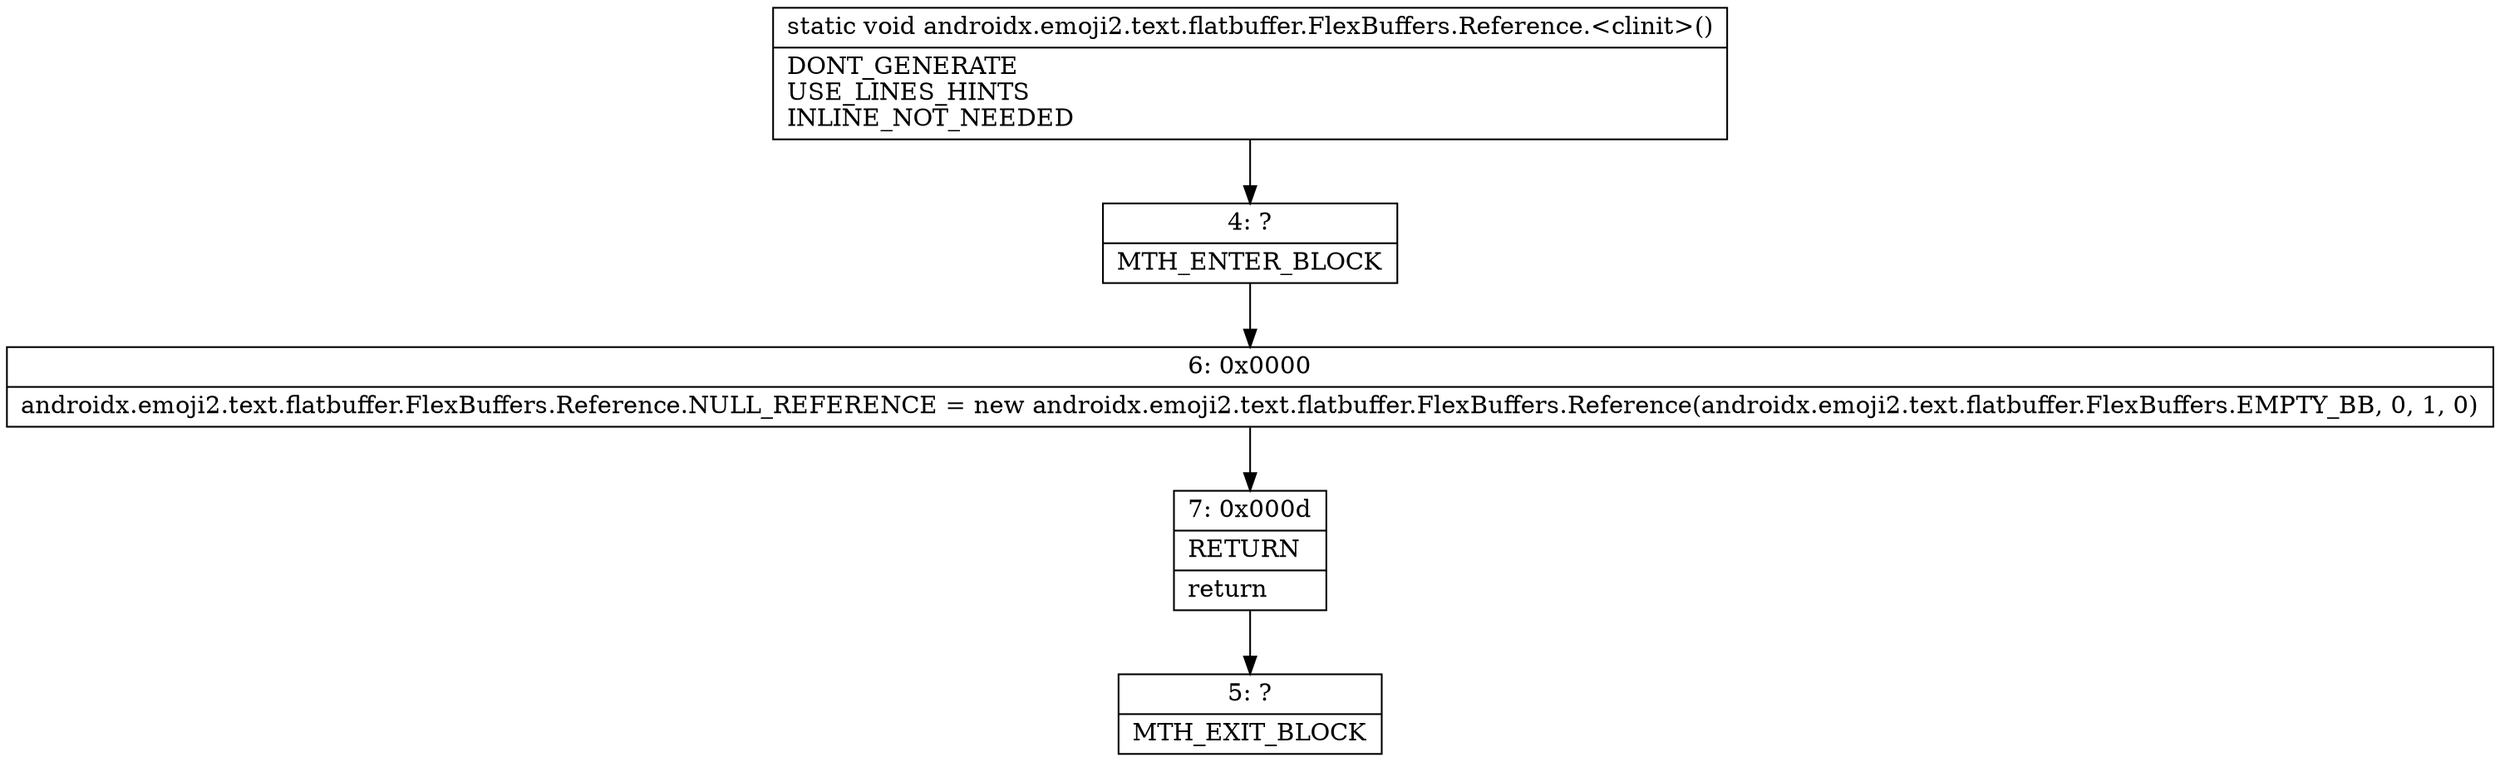 digraph "CFG forandroidx.emoji2.text.flatbuffer.FlexBuffers.Reference.\<clinit\>()V" {
Node_4 [shape=record,label="{4\:\ ?|MTH_ENTER_BLOCK\l}"];
Node_6 [shape=record,label="{6\:\ 0x0000|androidx.emoji2.text.flatbuffer.FlexBuffers.Reference.NULL_REFERENCE = new androidx.emoji2.text.flatbuffer.FlexBuffers.Reference(androidx.emoji2.text.flatbuffer.FlexBuffers.EMPTY_BB, 0, 1, 0)\l}"];
Node_7 [shape=record,label="{7\:\ 0x000d|RETURN\l|return\l}"];
Node_5 [shape=record,label="{5\:\ ?|MTH_EXIT_BLOCK\l}"];
MethodNode[shape=record,label="{static void androidx.emoji2.text.flatbuffer.FlexBuffers.Reference.\<clinit\>()  | DONT_GENERATE\lUSE_LINES_HINTS\lINLINE_NOT_NEEDED\l}"];
MethodNode -> Node_4;Node_4 -> Node_6;
Node_6 -> Node_7;
Node_7 -> Node_5;
}

